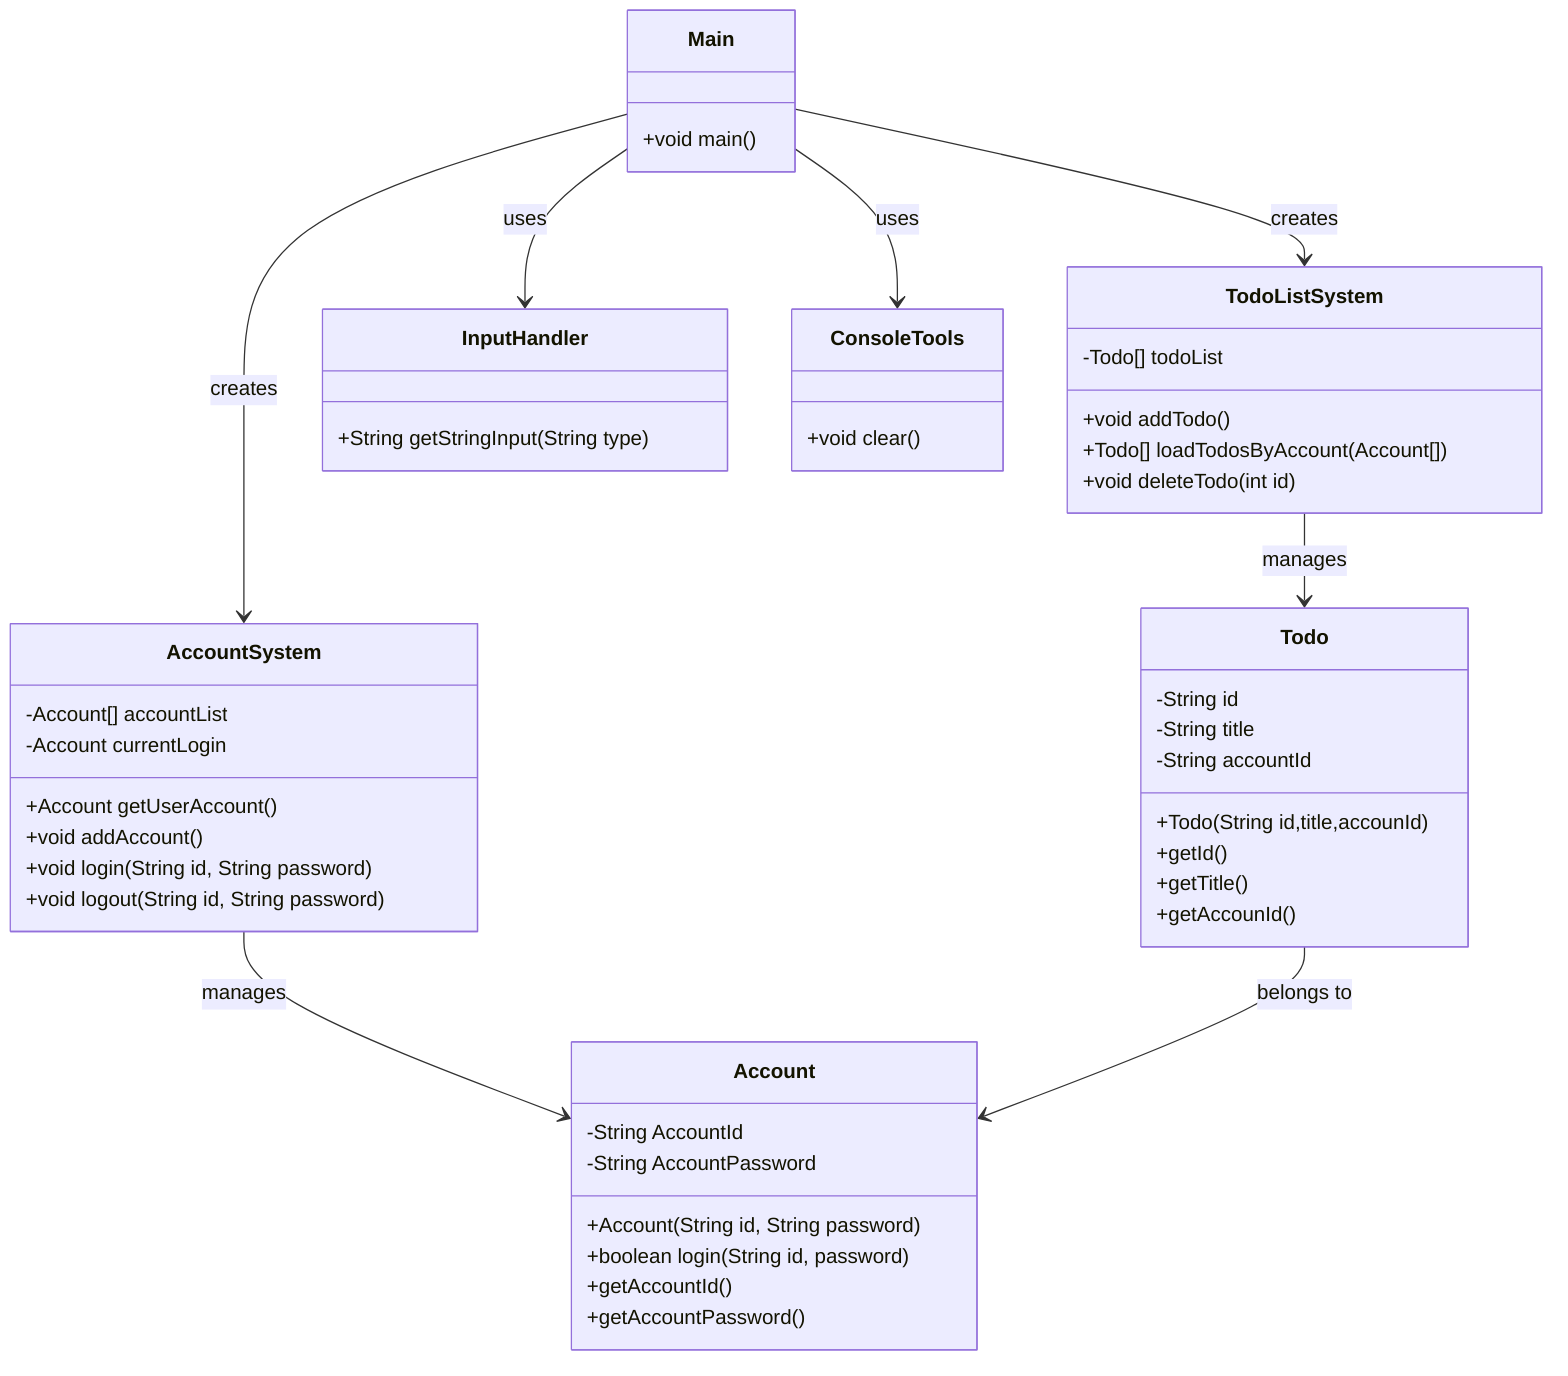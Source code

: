 classDiagram
    class Todo {
        -String id
        -String title
        -String accountId
        +Todo(String id,title,accounId)
        +getId()
        +getTitle()
        +getAccounId()
    }

    class TodoListSystem {
        -Todo[] todoList
        +void addTodo()
        +Todo[] loadTodosByAccount(Account[])
        +void deleteTodo(int id)
    }

    class Account {
        -String AccountId
        -String AccountPassword
        +Account(String id, String password)
        +boolean login(String id, password)
        +getAccountId()
        +getAccountPassword()

    }

    class AccountSystem {
        -Account[] accountList
        -Account currentLogin
        +Account getUserAccount()
        +void addAccount()
        +void login(String id, String password)
        +void logout(String id, String password)
    }

    class InputHandler {
        +String getStringInput(String type)
    }

    class ConsoleTools {
        +void clear()
    }

    class Main {
        +void main()
    }

    Main --> AccountSystem : creates
    Main --> TodoListSystem : creates
    Main --> InputHandler : uses
    Main --> ConsoleTools : uses
    TodoListSystem --> Todo : manages
    AccountSystem --> Account : manages
    Todo --> Account : belongs to